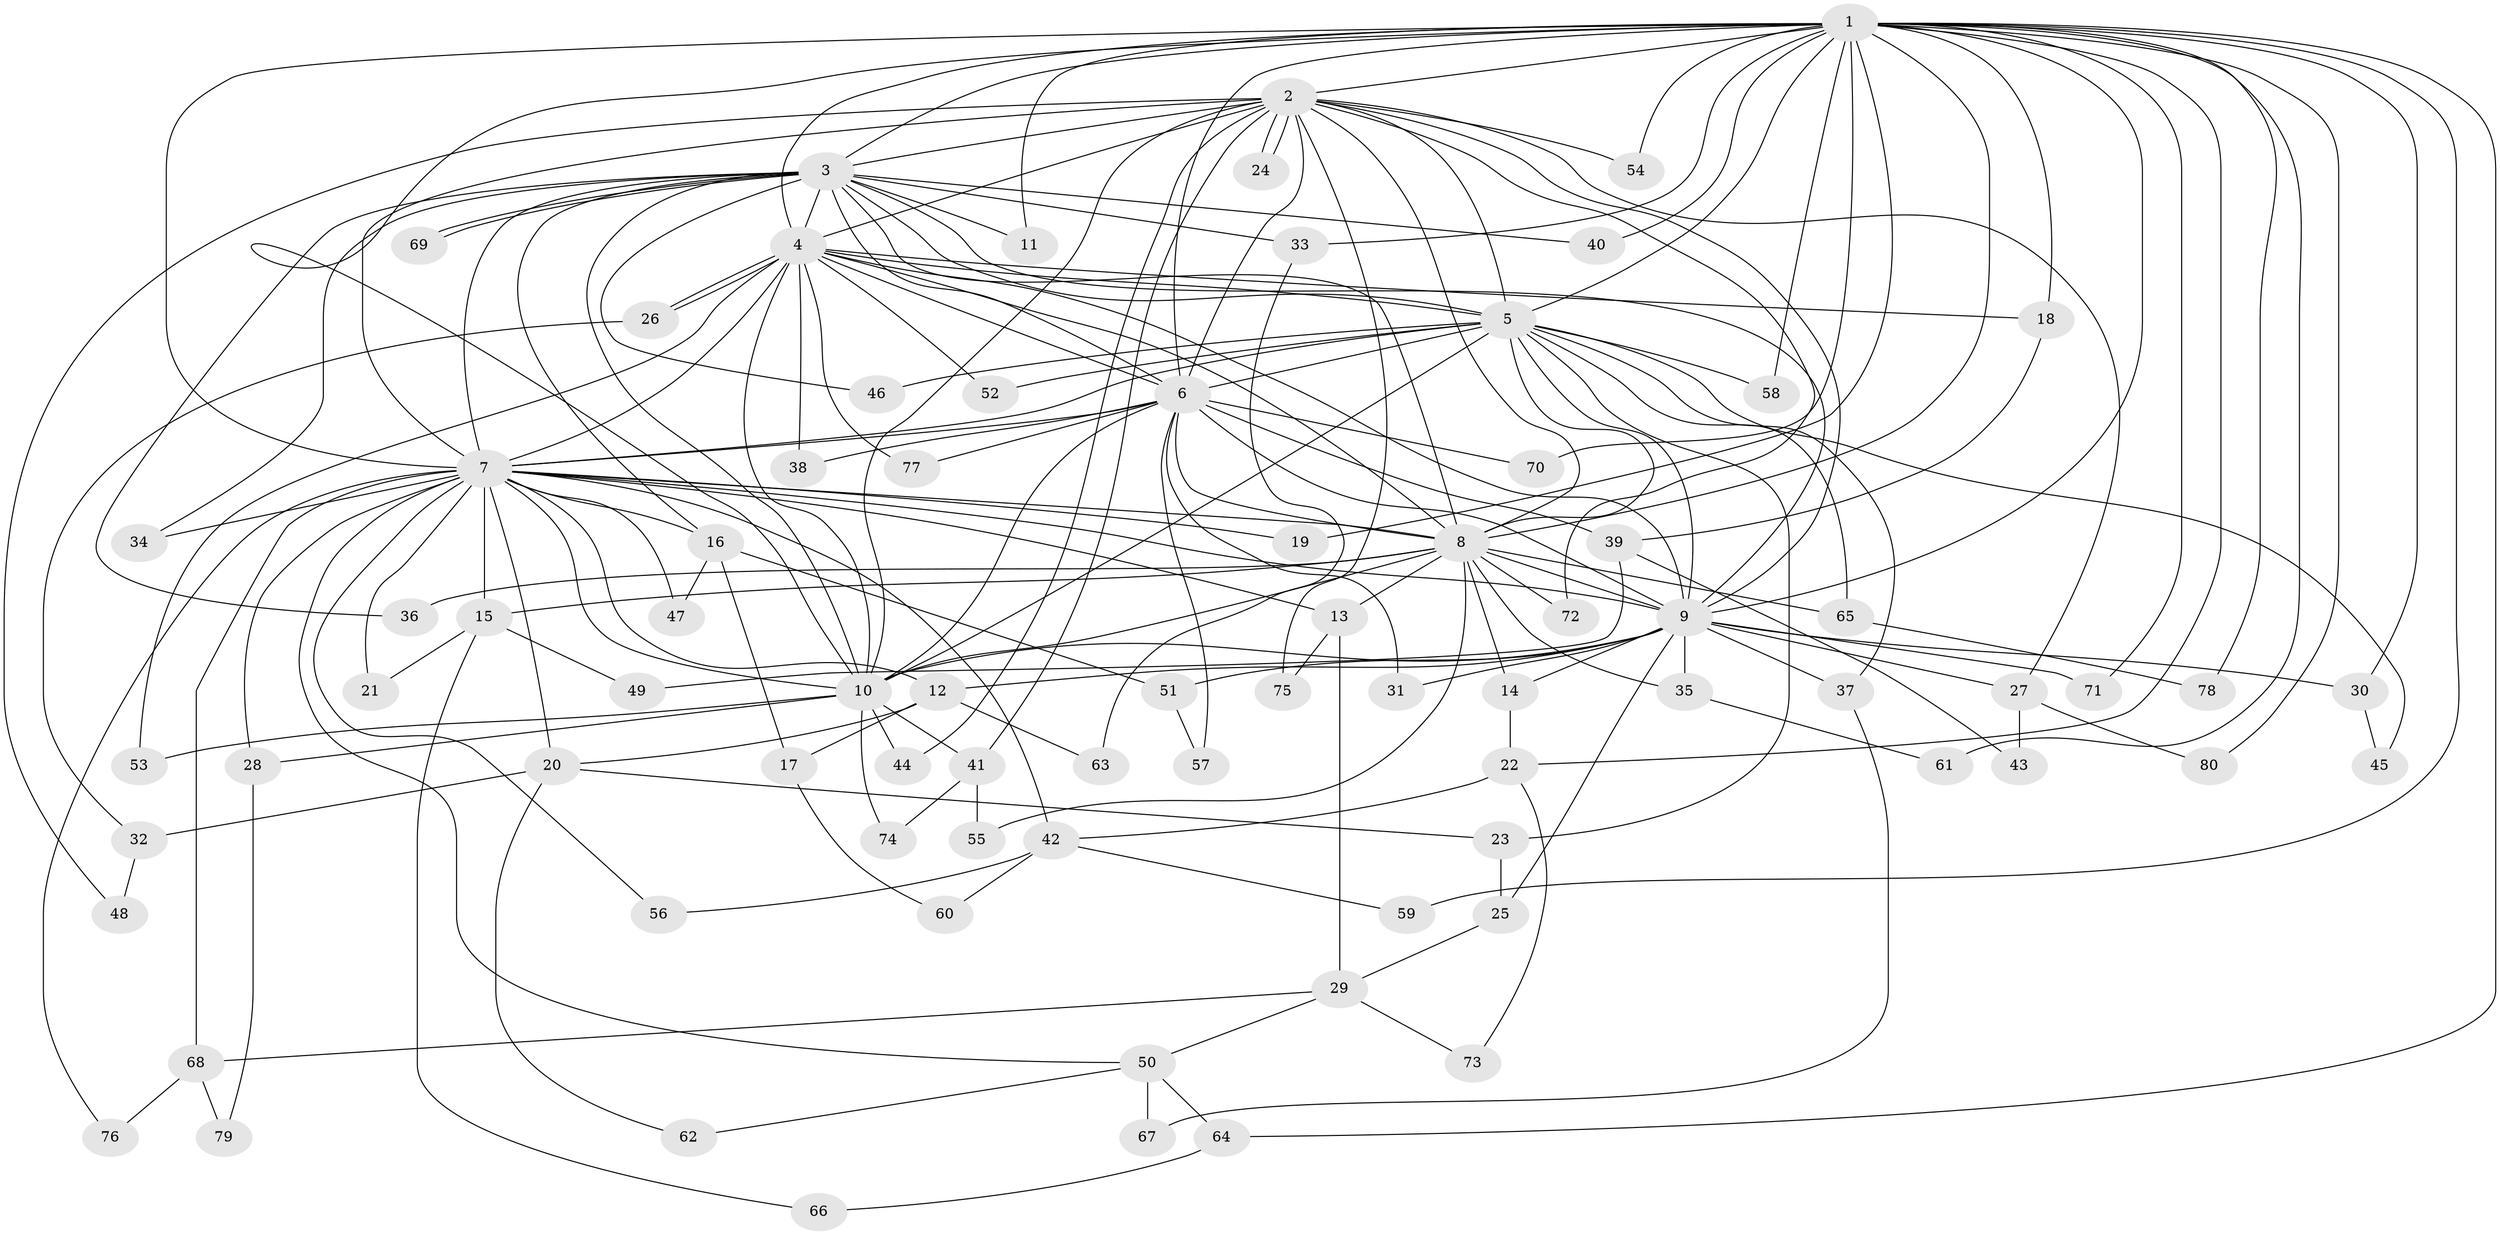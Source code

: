 // Generated by graph-tools (version 1.1) at 2025/01/03/09/25 03:01:18]
// undirected, 80 vertices, 185 edges
graph export_dot {
graph [start="1"]
  node [color=gray90,style=filled];
  1;
  2;
  3;
  4;
  5;
  6;
  7;
  8;
  9;
  10;
  11;
  12;
  13;
  14;
  15;
  16;
  17;
  18;
  19;
  20;
  21;
  22;
  23;
  24;
  25;
  26;
  27;
  28;
  29;
  30;
  31;
  32;
  33;
  34;
  35;
  36;
  37;
  38;
  39;
  40;
  41;
  42;
  43;
  44;
  45;
  46;
  47;
  48;
  49;
  50;
  51;
  52;
  53;
  54;
  55;
  56;
  57;
  58;
  59;
  60;
  61;
  62;
  63;
  64;
  65;
  66;
  67;
  68;
  69;
  70;
  71;
  72;
  73;
  74;
  75;
  76;
  77;
  78;
  79;
  80;
  1 -- 2;
  1 -- 3;
  1 -- 4;
  1 -- 5;
  1 -- 6;
  1 -- 7;
  1 -- 8;
  1 -- 9;
  1 -- 10;
  1 -- 11;
  1 -- 18;
  1 -- 19;
  1 -- 22;
  1 -- 30;
  1 -- 33;
  1 -- 40;
  1 -- 54;
  1 -- 58;
  1 -- 59;
  1 -- 61;
  1 -- 64;
  1 -- 70;
  1 -- 71;
  1 -- 78;
  1 -- 80;
  2 -- 3;
  2 -- 4;
  2 -- 5;
  2 -- 6;
  2 -- 7;
  2 -- 8;
  2 -- 9;
  2 -- 10;
  2 -- 24;
  2 -- 24;
  2 -- 27;
  2 -- 41;
  2 -- 44;
  2 -- 48;
  2 -- 54;
  2 -- 72;
  2 -- 75;
  3 -- 4;
  3 -- 5;
  3 -- 6;
  3 -- 7;
  3 -- 8;
  3 -- 9;
  3 -- 10;
  3 -- 11;
  3 -- 16;
  3 -- 33;
  3 -- 34;
  3 -- 36;
  3 -- 40;
  3 -- 46;
  3 -- 69;
  3 -- 69;
  4 -- 5;
  4 -- 6;
  4 -- 7;
  4 -- 8;
  4 -- 9;
  4 -- 10;
  4 -- 18;
  4 -- 26;
  4 -- 26;
  4 -- 38;
  4 -- 52;
  4 -- 53;
  4 -- 77;
  5 -- 6;
  5 -- 7;
  5 -- 8;
  5 -- 9;
  5 -- 10;
  5 -- 23;
  5 -- 37;
  5 -- 45;
  5 -- 46;
  5 -- 52;
  5 -- 58;
  5 -- 65;
  6 -- 7;
  6 -- 8;
  6 -- 9;
  6 -- 10;
  6 -- 31;
  6 -- 38;
  6 -- 39;
  6 -- 57;
  6 -- 70;
  6 -- 77;
  7 -- 8;
  7 -- 9;
  7 -- 10;
  7 -- 12;
  7 -- 13;
  7 -- 15;
  7 -- 16;
  7 -- 19;
  7 -- 20;
  7 -- 21;
  7 -- 28;
  7 -- 34;
  7 -- 42;
  7 -- 47;
  7 -- 50;
  7 -- 56;
  7 -- 68;
  7 -- 76;
  8 -- 9;
  8 -- 10;
  8 -- 13;
  8 -- 14;
  8 -- 15;
  8 -- 35;
  8 -- 36;
  8 -- 55;
  8 -- 65;
  8 -- 72;
  9 -- 10;
  9 -- 12;
  9 -- 14;
  9 -- 25;
  9 -- 27;
  9 -- 30;
  9 -- 31;
  9 -- 35;
  9 -- 37;
  9 -- 51;
  9 -- 71;
  10 -- 28;
  10 -- 41;
  10 -- 44;
  10 -- 53;
  10 -- 74;
  12 -- 17;
  12 -- 20;
  12 -- 63;
  13 -- 29;
  13 -- 75;
  14 -- 22;
  15 -- 21;
  15 -- 49;
  15 -- 66;
  16 -- 17;
  16 -- 47;
  16 -- 51;
  17 -- 60;
  18 -- 39;
  20 -- 23;
  20 -- 32;
  20 -- 62;
  22 -- 42;
  22 -- 73;
  23 -- 25;
  25 -- 29;
  26 -- 32;
  27 -- 43;
  27 -- 80;
  28 -- 79;
  29 -- 50;
  29 -- 68;
  29 -- 73;
  30 -- 45;
  32 -- 48;
  33 -- 63;
  35 -- 61;
  37 -- 67;
  39 -- 43;
  39 -- 49;
  41 -- 55;
  41 -- 74;
  42 -- 56;
  42 -- 59;
  42 -- 60;
  50 -- 62;
  50 -- 64;
  50 -- 67;
  51 -- 57;
  64 -- 66;
  65 -- 78;
  68 -- 76;
  68 -- 79;
}
